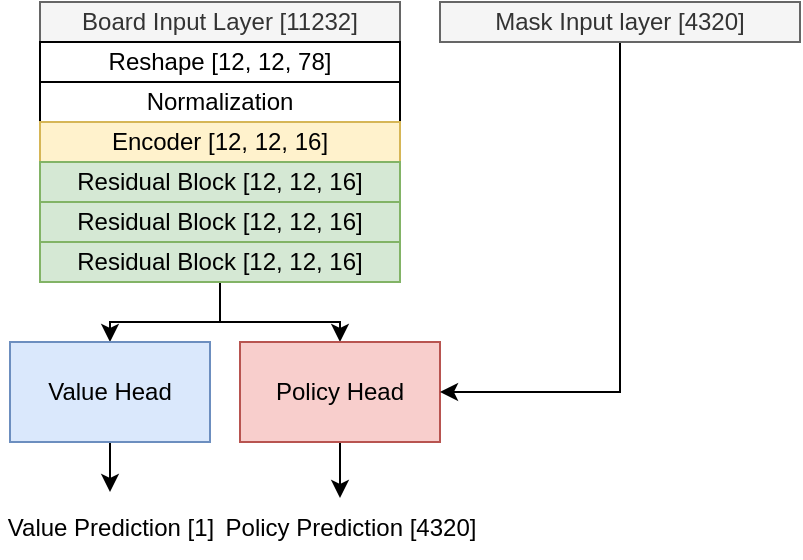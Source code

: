 <mxfile version="24.4.0" type="github">
  <diagram name="Page-1" id="ht5UlmDzYOv5slASDZWB">
    <mxGraphModel dx="1094" dy="583" grid="1" gridSize="10" guides="1" tooltips="1" connect="1" arrows="1" fold="1" page="1" pageScale="1" pageWidth="850" pageHeight="1100" math="0" shadow="0">
      <root>
        <mxCell id="0" />
        <mxCell id="1" parent="0" />
        <mxCell id="0rLdkSzVbtEHq6efQS0L-1" value="&lt;div&gt;Board Input Layer [11232]&lt;/div&gt;" style="rounded=0;whiteSpace=wrap;html=1;fillColor=#f5f5f5;fontColor=#333333;strokeColor=#666666;" vertex="1" parent="1">
          <mxGeometry x="360" y="260" width="180" height="20" as="geometry" />
        </mxCell>
        <mxCell id="0rLdkSzVbtEHq6efQS0L-40" value="&lt;div&gt;Normalization&lt;/div&gt;" style="rounded=0;whiteSpace=wrap;html=1;" vertex="1" parent="1">
          <mxGeometry x="360" y="300" width="180" height="20" as="geometry" />
        </mxCell>
        <mxCell id="0rLdkSzVbtEHq6efQS0L-42" value="Reshape [12, 12, 78]" style="rounded=0;whiteSpace=wrap;html=1;" vertex="1" parent="1">
          <mxGeometry x="360" y="280" width="180" height="20" as="geometry" />
        </mxCell>
        <mxCell id="0rLdkSzVbtEHq6efQS0L-43" value="Encoder [12, 12, 16]" style="rounded=0;whiteSpace=wrap;html=1;fillColor=#fff2cc;strokeColor=#d6b656;" vertex="1" parent="1">
          <mxGeometry x="360" y="320" width="180" height="20" as="geometry" />
        </mxCell>
        <mxCell id="0rLdkSzVbtEHq6efQS0L-44" value="Residual Block [12, 12, 16]" style="rounded=0;whiteSpace=wrap;html=1;fillColor=#d5e8d4;strokeColor=#82b366;" vertex="1" parent="1">
          <mxGeometry x="360" y="340" width="180" height="20" as="geometry" />
        </mxCell>
        <mxCell id="0rLdkSzVbtEHq6efQS0L-45" value="Residual Block [12, 12, 16]" style="rounded=0;whiteSpace=wrap;html=1;fillColor=#d5e8d4;strokeColor=#82b366;" vertex="1" parent="1">
          <mxGeometry x="360" y="360" width="180" height="20" as="geometry" />
        </mxCell>
        <mxCell id="0rLdkSzVbtEHq6efQS0L-51" style="edgeStyle=orthogonalEdgeStyle;rounded=0;orthogonalLoop=1;jettySize=auto;html=1;exitX=0.5;exitY=1;exitDx=0;exitDy=0;" edge="1" parent="1" source="0rLdkSzVbtEHq6efQS0L-46" target="0rLdkSzVbtEHq6efQS0L-50">
          <mxGeometry relative="1" as="geometry" />
        </mxCell>
        <mxCell id="0rLdkSzVbtEHq6efQS0L-53" style="edgeStyle=orthogonalEdgeStyle;rounded=0;orthogonalLoop=1;jettySize=auto;html=1;" edge="1" parent="1" source="0rLdkSzVbtEHq6efQS0L-46" target="0rLdkSzVbtEHq6efQS0L-49">
          <mxGeometry relative="1" as="geometry" />
        </mxCell>
        <mxCell id="0rLdkSzVbtEHq6efQS0L-46" value="Residual Block [12, 12, 16]" style="rounded=0;whiteSpace=wrap;html=1;fillColor=#d5e8d4;strokeColor=#82b366;" vertex="1" parent="1">
          <mxGeometry x="360" y="380" width="180" height="20" as="geometry" />
        </mxCell>
        <mxCell id="0rLdkSzVbtEHq6efQS0L-57" style="edgeStyle=orthogonalEdgeStyle;rounded=0;orthogonalLoop=1;jettySize=auto;html=1;" edge="1" parent="1" source="0rLdkSzVbtEHq6efQS0L-49">
          <mxGeometry relative="1" as="geometry">
            <mxPoint x="395" y="505" as="targetPoint" />
          </mxGeometry>
        </mxCell>
        <mxCell id="0rLdkSzVbtEHq6efQS0L-49" value="Value Head" style="rounded=0;whiteSpace=wrap;html=1;fillColor=#dae8fc;strokeColor=#6c8ebf;" vertex="1" parent="1">
          <mxGeometry x="345" y="430" width="100" height="50" as="geometry" />
        </mxCell>
        <mxCell id="0rLdkSzVbtEHq6efQS0L-56" style="edgeStyle=orthogonalEdgeStyle;rounded=0;orthogonalLoop=1;jettySize=auto;html=1;" edge="1" parent="1" source="0rLdkSzVbtEHq6efQS0L-50" target="0rLdkSzVbtEHq6efQS0L-59">
          <mxGeometry relative="1" as="geometry">
            <mxPoint x="530" y="510" as="targetPoint" />
            <Array as="points">
              <mxPoint x="510" y="490" />
              <mxPoint x="510" y="490" />
            </Array>
          </mxGeometry>
        </mxCell>
        <mxCell id="0rLdkSzVbtEHq6efQS0L-50" value="&lt;div&gt;Policy Head&lt;/div&gt;" style="rounded=0;whiteSpace=wrap;html=1;fillColor=#f8cecc;strokeColor=#b85450;" vertex="1" parent="1">
          <mxGeometry x="460" y="430" width="100" height="50" as="geometry" />
        </mxCell>
        <mxCell id="0rLdkSzVbtEHq6efQS0L-55" style="edgeStyle=orthogonalEdgeStyle;rounded=0;orthogonalLoop=1;jettySize=auto;html=1;entryX=1;entryY=0.5;entryDx=0;entryDy=0;" edge="1" parent="1" source="0rLdkSzVbtEHq6efQS0L-54" target="0rLdkSzVbtEHq6efQS0L-50">
          <mxGeometry relative="1" as="geometry" />
        </mxCell>
        <mxCell id="0rLdkSzVbtEHq6efQS0L-54" value="Mask Input layer [4320]" style="rounded=0;whiteSpace=wrap;html=1;fillColor=#f5f5f5;fontColor=#333333;strokeColor=#666666;" vertex="1" parent="1">
          <mxGeometry x="560" y="260" width="180" height="20" as="geometry" />
        </mxCell>
        <mxCell id="0rLdkSzVbtEHq6efQS0L-58" value="Value Prediction [1]" style="text;html=1;align=center;verticalAlign=middle;resizable=0;points=[];autosize=1;strokeColor=none;fillColor=none;" vertex="1" parent="1">
          <mxGeometry x="340" y="508" width="110" height="30" as="geometry" />
        </mxCell>
        <mxCell id="0rLdkSzVbtEHq6efQS0L-59" value="Policy Prediction [4320]" style="text;html=1;align=center;verticalAlign=middle;resizable=0;points=[];autosize=1;strokeColor=none;fillColor=none;" vertex="1" parent="1">
          <mxGeometry x="450" y="508" width="130" height="30" as="geometry" />
        </mxCell>
      </root>
    </mxGraphModel>
  </diagram>
</mxfile>
